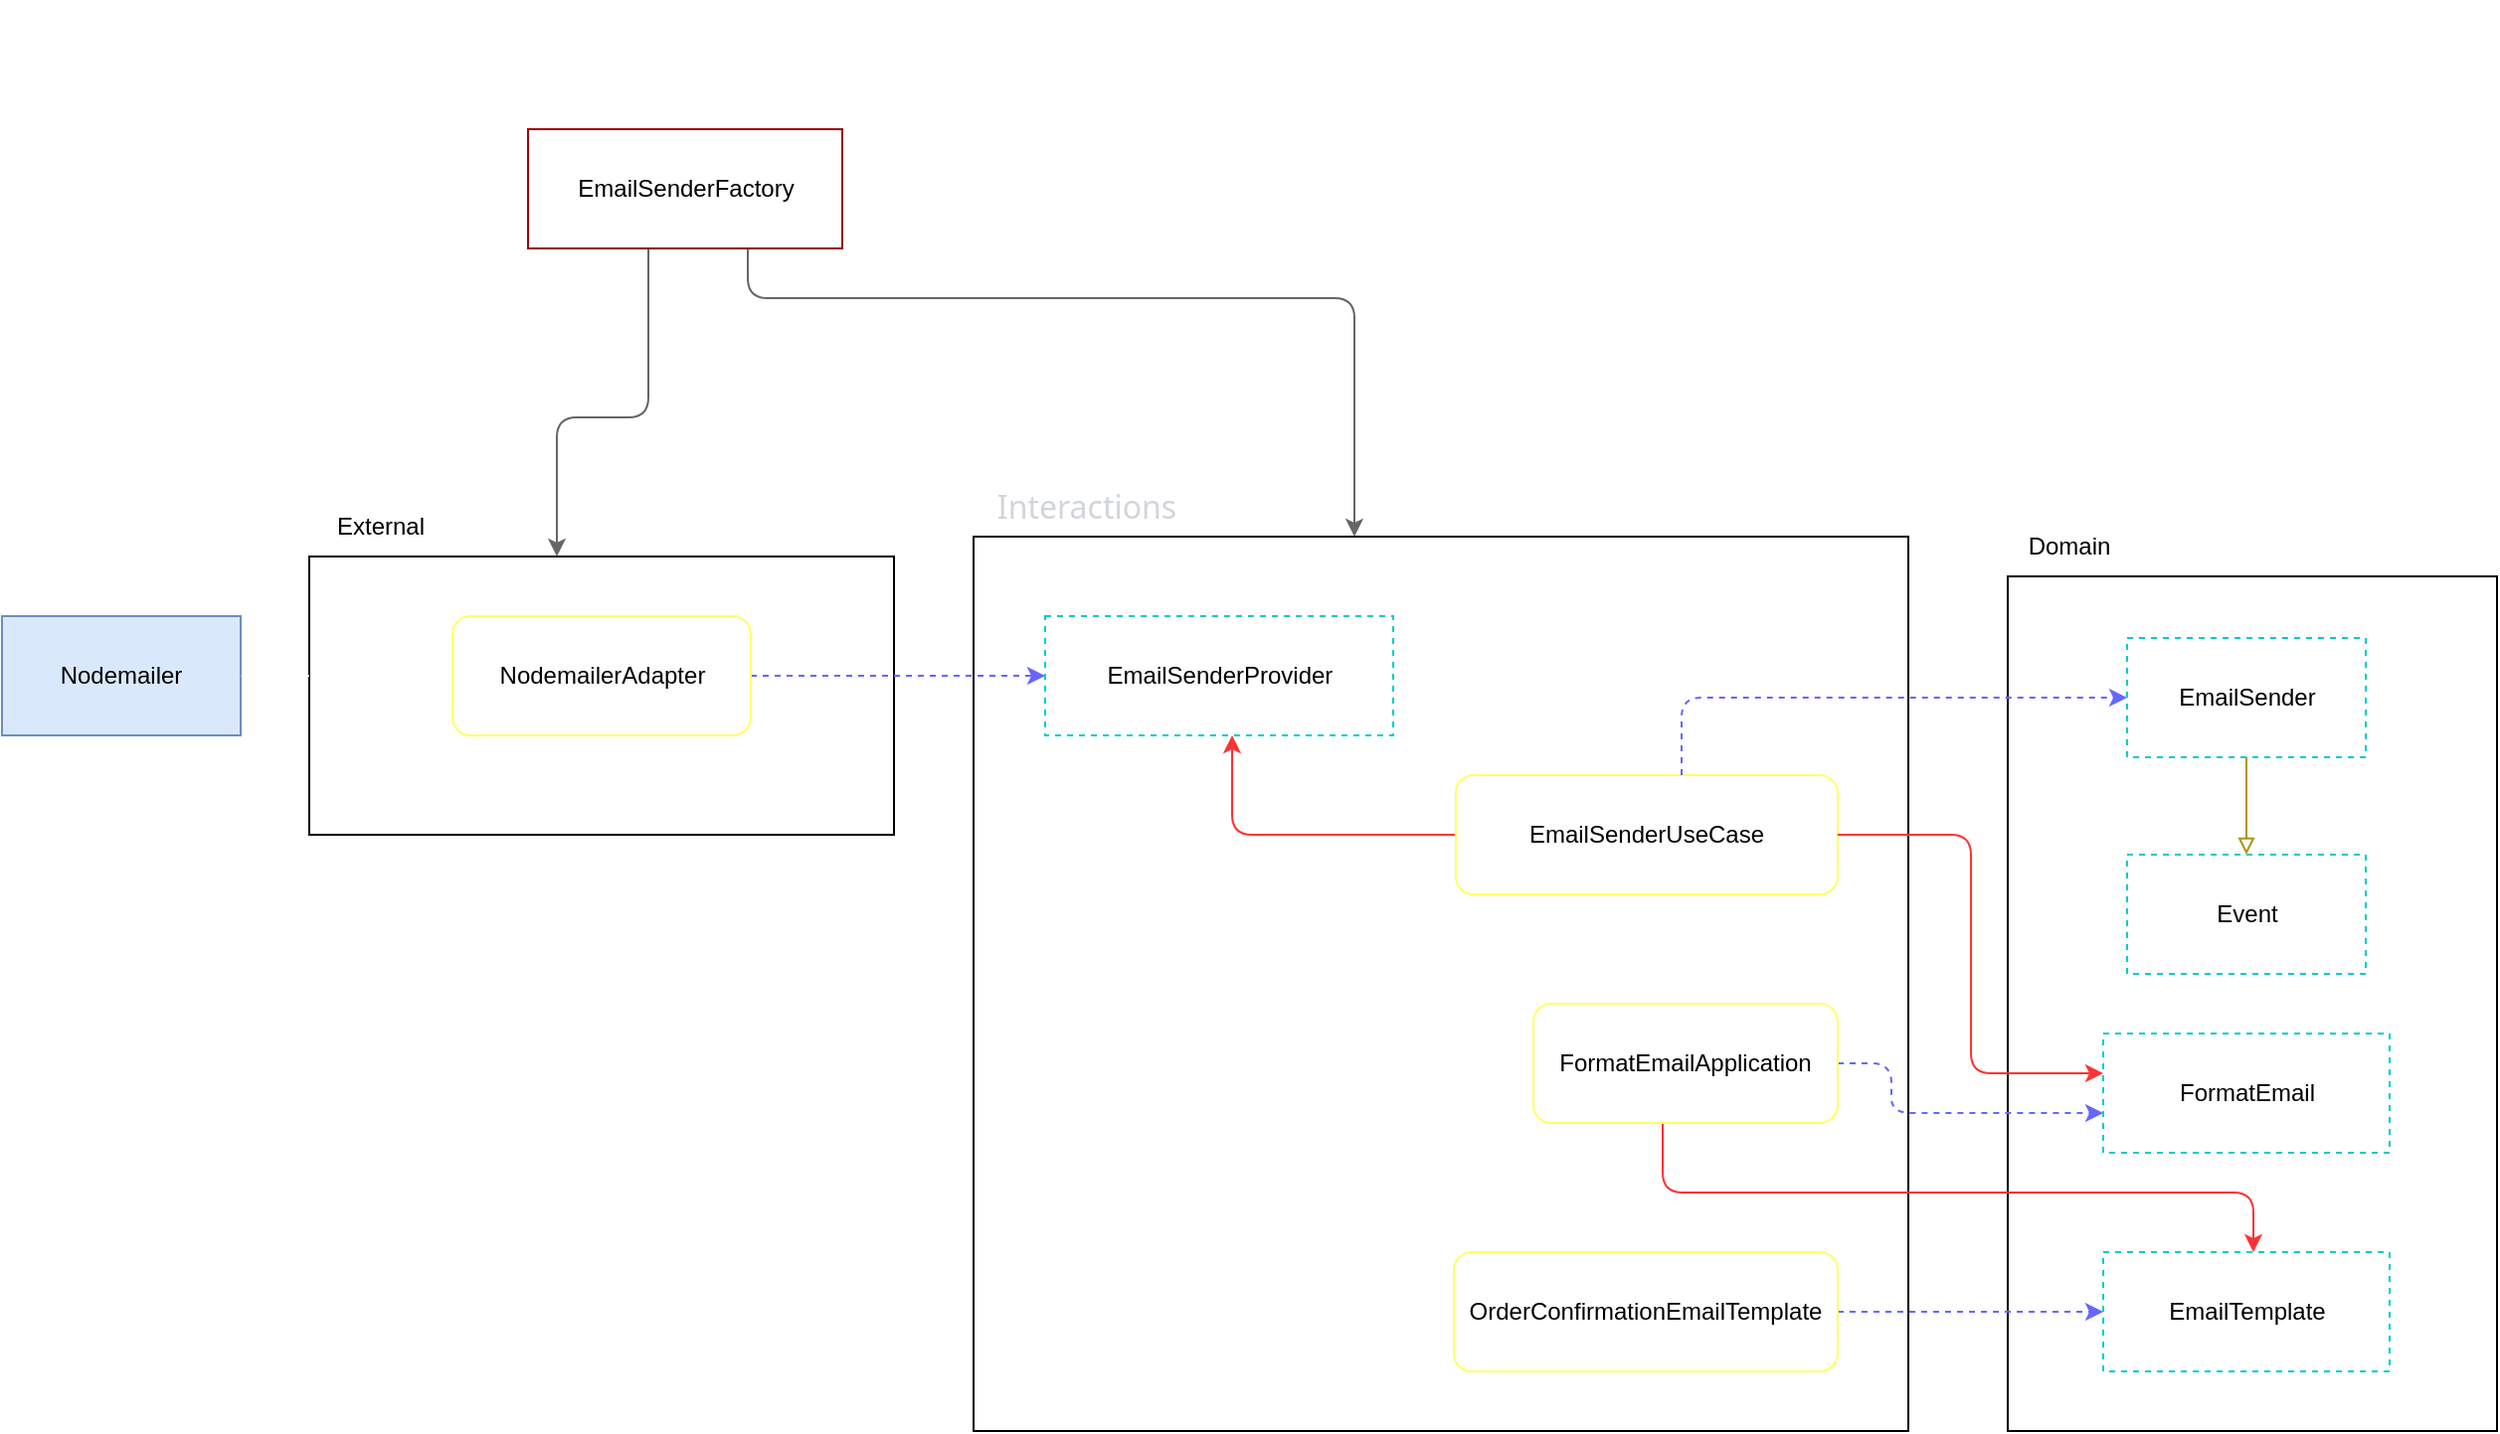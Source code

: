 <mxfile>
    <diagram id="y4CEhVZX6JYzluVINX2o" name="Página-1">
        <mxGraphModel dx="1538" dy="335" grid="1" gridSize="10" guides="1" tooltips="1" connect="1" arrows="1" fold="1" page="1" pageScale="1" pageWidth="827" pageHeight="1169" math="0" shadow="0">
            <root>
                <mxCell id="0"/>
                <mxCell id="1" parent="0"/>
                <mxCell id="31" value="" style="rounded=0;whiteSpace=wrap;html=1;" parent="1" vertex="1">
                    <mxGeometry x="668.5" y="410" width="470" height="450" as="geometry"/>
                </mxCell>
                <mxCell id="32" style="edgeStyle=orthogonalEdgeStyle;html=1;strokeColor=#ff3333;" parent="1" source="33" target="35" edge="1">
                    <mxGeometry relative="1" as="geometry">
                        <Array as="points">
                            <mxPoint x="798.5" y="560"/>
                        </Array>
                    </mxGeometry>
                </mxCell>
                <mxCell id="33" value="EmailSenderUseCase" style="rounded=1;whiteSpace=wrap;html=1;strokeColor=#FFFF66;" parent="1" vertex="1">
                    <mxGeometry x="911" y="530" width="192" height="60" as="geometry"/>
                </mxCell>
                <mxCell id="34" value="&lt;div style=&quot;text-align: start;&quot;&gt;&lt;span style=&quot;background-color: initial; font-size: 16px;&quot;&gt;&lt;font face=&quot;Söhne, ui-sans-serif, system-ui, -apple-system, Segoe UI, Roboto, Ubuntu, Cantarell, Noto Sans, sans-serif, Helvetica Neue, Arial, Apple Color Emoji, Segoe UI Emoji, Segoe UI Symbol, Noto Color Emoji&quot; color=&quot;#d1d5db&quot;&gt;Interactions&lt;/font&gt;&lt;/span&gt;&lt;/div&gt;" style="text;html=1;strokeColor=none;fillColor=none;align=center;verticalAlign=middle;whiteSpace=wrap;rounded=0;" parent="1" vertex="1">
                    <mxGeometry x="668.5" y="380" width="112.5" height="30" as="geometry"/>
                </mxCell>
                <mxCell id="35" value="EmailSenderProvider" style="rounded=0;whiteSpace=wrap;html=1;strokeColor=#00CCCC;dashed=1;" parent="1" vertex="1">
                    <mxGeometry x="704.5" y="450" width="175" height="60" as="geometry"/>
                </mxCell>
                <mxCell id="36" value="" style="rounded=0;whiteSpace=wrap;html=1;" parent="1" vertex="1">
                    <mxGeometry x="1188.5" y="430" width="246" height="430" as="geometry"/>
                </mxCell>
                <mxCell id="37" value="Domain" style="text;html=1;align=center;verticalAlign=middle;resizable=0;points=[];autosize=1;strokeColor=none;fillColor=none;" parent="1" vertex="1">
                    <mxGeometry x="1188.5" y="400" width="60" height="30" as="geometry"/>
                </mxCell>
                <mxCell id="38" style="edgeStyle=orthogonalEdgeStyle;html=1;endArrow=block;strokeColor=#B09500;fillColor=#e3c800;endFill=0;" parent="1" source="39" target="52" edge="1">
                    <mxGeometry relative="1" as="geometry">
                        <Array as="points"/>
                    </mxGeometry>
                </mxCell>
                <mxCell id="39" value="EmailSender" style="rounded=0;whiteSpace=wrap;html=1;strokeColor=#00CCCC;dashed=1;" parent="1" vertex="1">
                    <mxGeometry x="1248.5" y="461" width="120" height="60" as="geometry"/>
                </mxCell>
                <mxCell id="40" style="edgeStyle=orthogonalEdgeStyle;html=1;entryX=0;entryY=0.5;entryDx=0;entryDy=0;strokeColor=#6666FF;fillColor=#a20025;dashed=1;" parent="1" source="33" target="39" edge="1">
                    <mxGeometry relative="1" as="geometry">
                        <Array as="points">
                            <mxPoint x="1024.5" y="491"/>
                        </Array>
                    </mxGeometry>
                </mxCell>
                <mxCell id="41" value="" style="rounded=0;whiteSpace=wrap;html=1;" parent="1" vertex="1">
                    <mxGeometry x="334.5" y="420" width="294" height="140" as="geometry"/>
                </mxCell>
                <mxCell id="42" value="External" style="text;html=1;align=center;verticalAlign=middle;resizable=0;points=[];autosize=1;strokeColor=none;fillColor=none;" parent="1" vertex="1">
                    <mxGeometry x="334.5" y="390" width="70" height="30" as="geometry"/>
                </mxCell>
                <mxCell id="43" value="&lt;font color=&quot;#000000&quot;&gt;Nodemailer&lt;/font&gt;" style="rounded=0;whiteSpace=wrap;html=1;fillColor=#dae8fc;strokeColor=#6c8ebf;" parent="1" vertex="1">
                    <mxGeometry x="180" y="450" width="120" height="60" as="geometry"/>
                </mxCell>
                <mxCell id="44" style="edgeStyle=orthogonalEdgeStyle;html=1;entryX=1;entryY=0.5;entryDx=0;entryDy=0;dashed=1;strokeColor=#FFFFFF;fontColor=default;fillColor=#a20025;" parent="1" source="46" target="43" edge="1">
                    <mxGeometry relative="1" as="geometry">
                        <Array as="points"/>
                    </mxGeometry>
                </mxCell>
                <mxCell id="45" style="edgeStyle=orthogonalEdgeStyle;html=1;strokeColor=#6666FF;fillColor=#a20025;dashed=1;" parent="1" source="46" target="35" edge="1">
                    <mxGeometry relative="1" as="geometry">
                        <Array as="points">
                            <mxPoint x="634.5" y="480"/>
                            <mxPoint x="634.5" y="480"/>
                        </Array>
                    </mxGeometry>
                </mxCell>
                <mxCell id="46" value="NodemailerAdapter" style="rounded=1;whiteSpace=wrap;html=1;strokeColor=#FFFF66;" parent="1" vertex="1">
                    <mxGeometry x="406.5" y="450" width="150" height="60" as="geometry"/>
                </mxCell>
                <mxCell id="47" value="" style="rounded=0;whiteSpace=wrap;html=1;strokeColor=#FFFFFF;fontColor=#000000;" parent="1" vertex="1">
                    <mxGeometry x="364.5" y="170" width="340" height="150" as="geometry"/>
                </mxCell>
                <mxCell id="48" value="&lt;font color=&quot;#ffffff&quot;&gt;Main&lt;/font&gt;" style="text;html=1;align=center;verticalAlign=middle;resizable=0;points=[];autosize=1;strokeColor=none;fillColor=none;fontColor=#000000;" parent="1" vertex="1">
                    <mxGeometry x="364.5" y="140" width="50" height="30" as="geometry"/>
                </mxCell>
                <mxCell id="49" style="edgeStyle=orthogonalEdgeStyle;html=1;strokeColor=#666666;" parent="1" source="51" target="41" edge="1">
                    <mxGeometry relative="1" as="geometry">
                        <Array as="points">
                            <mxPoint x="505" y="350"/>
                            <mxPoint x="459" y="350"/>
                        </Array>
                    </mxGeometry>
                </mxCell>
                <mxCell id="50" style="edgeStyle=orthogonalEdgeStyle;html=1;strokeColor=#666666;" parent="1" source="51" target="31" edge="1">
                    <mxGeometry relative="1" as="geometry">
                        <Array as="points">
                            <mxPoint x="555" y="290"/>
                            <mxPoint x="860" y="290"/>
                        </Array>
                    </mxGeometry>
                </mxCell>
                <mxCell id="51" value="EmailSenderFactory" style="rounded=0;whiteSpace=wrap;html=1;strokeColor=#990000;gradientColor=none;" parent="1" vertex="1">
                    <mxGeometry x="444.5" y="205" width="158" height="60" as="geometry"/>
                </mxCell>
                <mxCell id="52" value="Event" style="rounded=0;whiteSpace=wrap;html=1;strokeColor=#00CCCC;dashed=1;" parent="1" vertex="1">
                    <mxGeometry x="1248.5" y="570" width="120" height="60" as="geometry"/>
                </mxCell>
                <mxCell id="53" value="FormatEmail" style="rounded=0;whiteSpace=wrap;html=1;strokeColor=#00CCCC;dashed=1;" parent="1" vertex="1">
                    <mxGeometry x="1236.5" y="660" width="144" height="60" as="geometry"/>
                </mxCell>
                <mxCell id="56" style="edgeStyle=orthogonalEdgeStyle;html=1;strokeColor=#ff3333;" parent="1" source="33" target="53" edge="1">
                    <mxGeometry relative="1" as="geometry">
                        <Array as="points">
                            <mxPoint x="1170" y="560"/>
                            <mxPoint x="1170" y="680"/>
                        </Array>
                    </mxGeometry>
                </mxCell>
                <mxCell id="58" style="edgeStyle=orthogonalEdgeStyle;html=1;strokeColor=#6666FF;fillColor=#a20025;dashed=1;" parent="1" source="57" target="53" edge="1">
                    <mxGeometry relative="1" as="geometry">
                        <Array as="points">
                            <mxPoint x="1130" y="675"/>
                            <mxPoint x="1130" y="700"/>
                        </Array>
                    </mxGeometry>
                </mxCell>
                <mxCell id="65" style="edgeStyle=orthogonalEdgeStyle;html=1;strokeColor=#ff3333;" parent="1" source="57" target="62" edge="1">
                    <mxGeometry relative="1" as="geometry">
                        <Array as="points">
                            <mxPoint x="1015" y="740"/>
                            <mxPoint x="1312" y="740"/>
                        </Array>
                    </mxGeometry>
                </mxCell>
                <mxCell id="57" value="FormatEmailApplication" style="rounded=1;whiteSpace=wrap;html=1;strokeColor=#FFFF66;" parent="1" vertex="1">
                    <mxGeometry x="950" y="645" width="153" height="60" as="geometry"/>
                </mxCell>
                <mxCell id="62" value="EmailTemplate" style="rounded=0;whiteSpace=wrap;html=1;strokeColor=#00CCCC;dashed=1;" parent="1" vertex="1">
                    <mxGeometry x="1236.5" y="770" width="144" height="60" as="geometry"/>
                </mxCell>
                <mxCell id="64" style="edgeStyle=orthogonalEdgeStyle;html=1;strokeColor=#6666FF;fillColor=#a20025;dashed=1;" parent="1" source="63" target="62" edge="1">
                    <mxGeometry relative="1" as="geometry">
                        <Array as="points">
                            <mxPoint x="1150" y="800"/>
                            <mxPoint x="1150" y="800"/>
                        </Array>
                    </mxGeometry>
                </mxCell>
                <mxCell id="63" value="OrderConfirmationEmailTemplate" style="rounded=1;whiteSpace=wrap;html=1;strokeColor=#FFFF66;" parent="1" vertex="1">
                    <mxGeometry x="910" y="770" width="193" height="60" as="geometry"/>
                </mxCell>
            </root>
        </mxGraphModel>
    </diagram>
</mxfile>